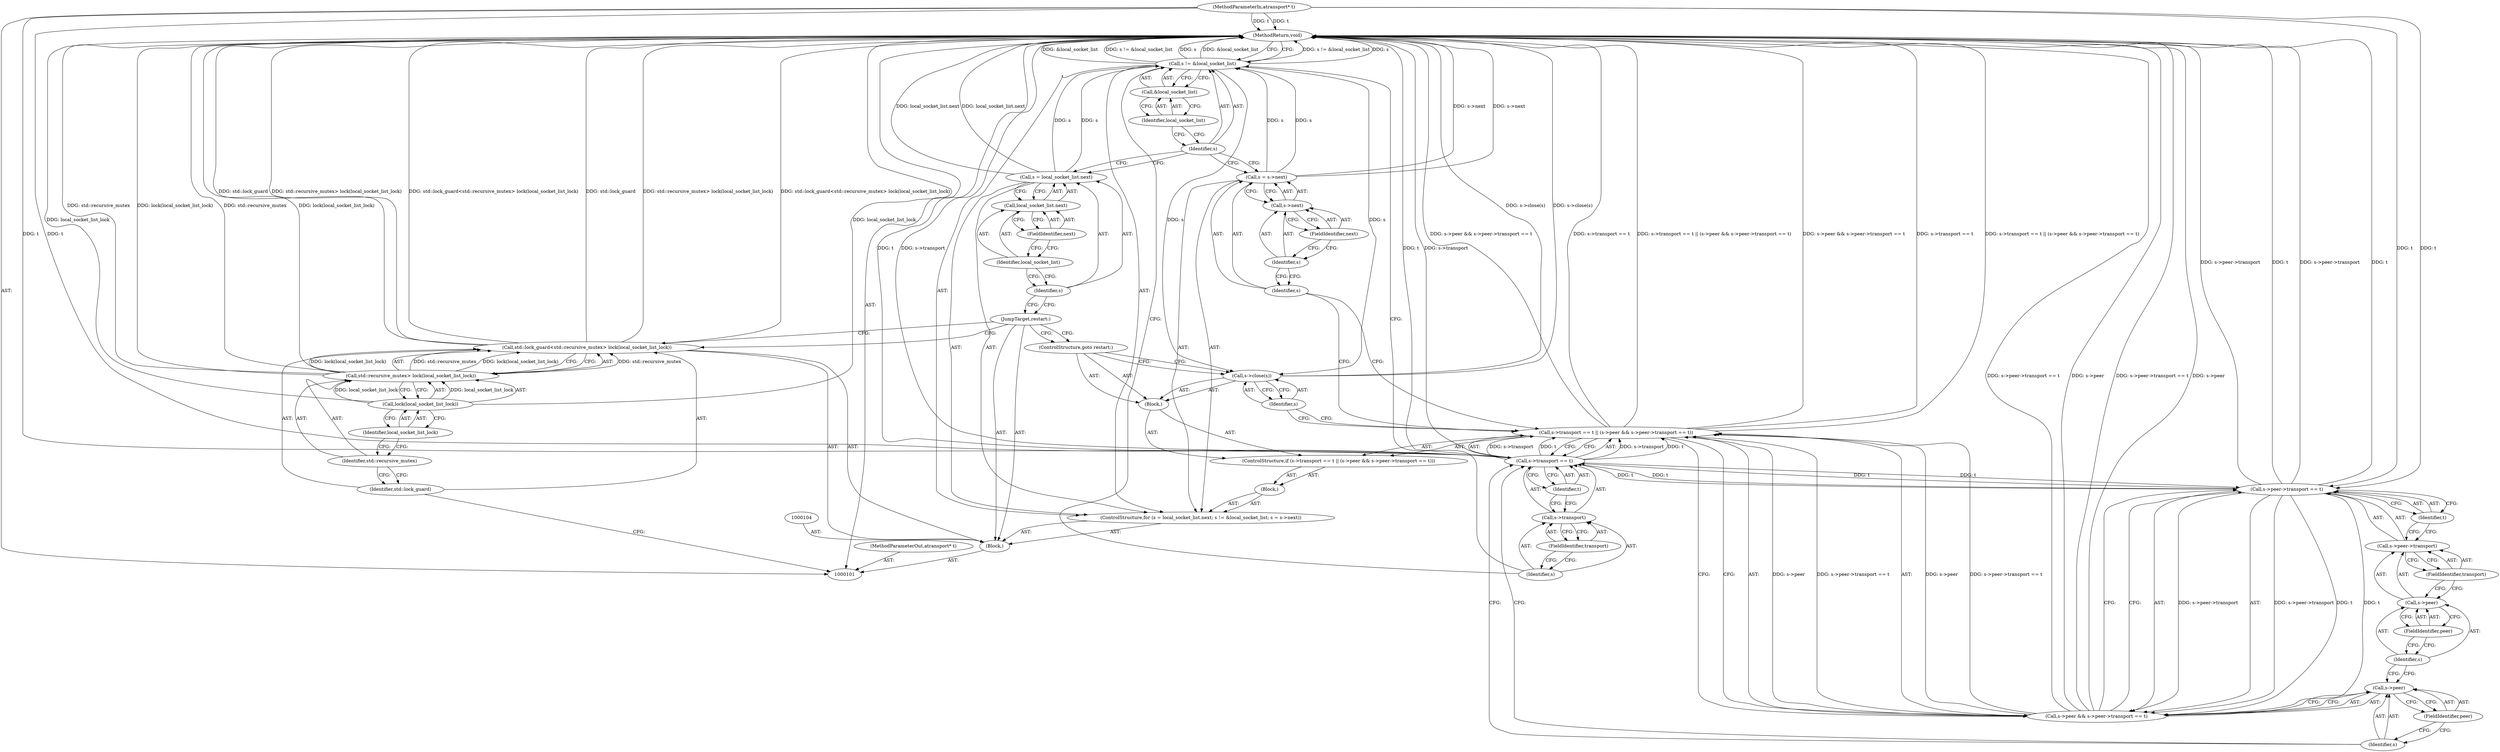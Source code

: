digraph "0_Android_014b01706cc64dc9c2ad94a96f62e07c058d0b5d" {
"1000150" [label="(MethodReturn,void)"];
"1000102" [label="(MethodParameterIn,atransport* t)"];
"1000213" [label="(MethodParameterOut,atransport* t)"];
"1000103" [label="(Block,)"];
"1000113" [label="(Call,s = local_socket_list.next)"];
"1000114" [label="(Identifier,s)"];
"1000115" [label="(Call,local_socket_list.next)"];
"1000116" [label="(Identifier,local_socket_list)"];
"1000117" [label="(FieldIdentifier,next)"];
"1000118" [label="(Call,s != &local_socket_list)"];
"1000119" [label="(Identifier,s)"];
"1000120" [label="(Call,&local_socket_list)"];
"1000121" [label="(Identifier,local_socket_list)"];
"1000112" [label="(ControlStructure,for (s = local_socket_list.next; s != &local_socket_list; s = s->next))"];
"1000122" [label="(Call,s = s->next)"];
"1000123" [label="(Identifier,s)"];
"1000124" [label="(Call,s->next)"];
"1000125" [label="(Identifier,s)"];
"1000126" [label="(FieldIdentifier,next)"];
"1000127" [label="(Block,)"];
"1000129" [label="(Call,s->transport == t || (s->peer && s->peer->transport == t))"];
"1000130" [label="(Call,s->transport == t)"];
"1000131" [label="(Call,s->transport)"];
"1000132" [label="(Identifier,s)"];
"1000133" [label="(FieldIdentifier,transport)"];
"1000134" [label="(Identifier,t)"];
"1000135" [label="(Call,s->peer && s->peer->transport == t)"];
"1000136" [label="(Call,s->peer)"];
"1000137" [label="(Identifier,s)"];
"1000138" [label="(FieldIdentifier,peer)"];
"1000139" [label="(Call,s->peer->transport == t)"];
"1000140" [label="(Call,s->peer->transport)"];
"1000141" [label="(Call,s->peer)"];
"1000142" [label="(Identifier,s)"];
"1000143" [label="(FieldIdentifier,peer)"];
"1000144" [label="(FieldIdentifier,transport)"];
"1000145" [label="(Identifier,t)"];
"1000146" [label="(Block,)"];
"1000128" [label="(ControlStructure,if (s->transport == t || (s->peer && s->peer->transport == t)))"];
"1000147" [label="(Call,s->close(s))"];
"1000148" [label="(Identifier,s)"];
"1000149" [label="(ControlStructure,goto restart;)"];
"1000107" [label="(Call,std::recursive_mutex> lock(local_socket_list_lock))"];
"1000108" [label="(Identifier,std::recursive_mutex)"];
"1000105" [label="(Call,std::lock_guard<std::recursive_mutex> lock(local_socket_list_lock))"];
"1000106" [label="(Identifier,std::lock_guard)"];
"1000109" [label="(Call,lock(local_socket_list_lock))"];
"1000110" [label="(Identifier,local_socket_list_lock)"];
"1000111" [label="(JumpTarget,restart:)"];
"1000150" -> "1000101"  [label="AST: "];
"1000150" -> "1000118"  [label="CFG: "];
"1000129" -> "1000150"  [label="DDG: s->transport == t"];
"1000129" -> "1000150"  [label="DDG: s->transport == t || (s->peer && s->peer->transport == t)"];
"1000129" -> "1000150"  [label="DDG: s->peer && s->peer->transport == t"];
"1000107" -> "1000150"  [label="DDG: std::recursive_mutex"];
"1000107" -> "1000150"  [label="DDG: lock(local_socket_list_lock)"];
"1000105" -> "1000150"  [label="DDG: std::recursive_mutex> lock(local_socket_list_lock)"];
"1000105" -> "1000150"  [label="DDG: std::lock_guard<std::recursive_mutex> lock(local_socket_list_lock)"];
"1000105" -> "1000150"  [label="DDG: std::lock_guard"];
"1000135" -> "1000150"  [label="DDG: s->peer->transport == t"];
"1000135" -> "1000150"  [label="DDG: s->peer"];
"1000139" -> "1000150"  [label="DDG: s->peer->transport"];
"1000139" -> "1000150"  [label="DDG: t"];
"1000113" -> "1000150"  [label="DDG: local_socket_list.next"];
"1000118" -> "1000150"  [label="DDG: s != &local_socket_list"];
"1000118" -> "1000150"  [label="DDG: s"];
"1000118" -> "1000150"  [label="DDG: &local_socket_list"];
"1000102" -> "1000150"  [label="DDG: t"];
"1000147" -> "1000150"  [label="DDG: s->close(s)"];
"1000130" -> "1000150"  [label="DDG: t"];
"1000130" -> "1000150"  [label="DDG: s->transport"];
"1000109" -> "1000150"  [label="DDG: local_socket_list_lock"];
"1000122" -> "1000150"  [label="DDG: s->next"];
"1000102" -> "1000101"  [label="AST: "];
"1000102" -> "1000150"  [label="DDG: t"];
"1000102" -> "1000130"  [label="DDG: t"];
"1000102" -> "1000139"  [label="DDG: t"];
"1000213" -> "1000101"  [label="AST: "];
"1000103" -> "1000101"  [label="AST: "];
"1000104" -> "1000103"  [label="AST: "];
"1000105" -> "1000103"  [label="AST: "];
"1000111" -> "1000103"  [label="AST: "];
"1000112" -> "1000103"  [label="AST: "];
"1000113" -> "1000112"  [label="AST: "];
"1000113" -> "1000115"  [label="CFG: "];
"1000114" -> "1000113"  [label="AST: "];
"1000115" -> "1000113"  [label="AST: "];
"1000119" -> "1000113"  [label="CFG: "];
"1000113" -> "1000150"  [label="DDG: local_socket_list.next"];
"1000113" -> "1000118"  [label="DDG: s"];
"1000114" -> "1000113"  [label="AST: "];
"1000114" -> "1000111"  [label="CFG: "];
"1000116" -> "1000114"  [label="CFG: "];
"1000115" -> "1000113"  [label="AST: "];
"1000115" -> "1000117"  [label="CFG: "];
"1000116" -> "1000115"  [label="AST: "];
"1000117" -> "1000115"  [label="AST: "];
"1000113" -> "1000115"  [label="CFG: "];
"1000116" -> "1000115"  [label="AST: "];
"1000116" -> "1000114"  [label="CFG: "];
"1000117" -> "1000116"  [label="CFG: "];
"1000117" -> "1000115"  [label="AST: "];
"1000117" -> "1000116"  [label="CFG: "];
"1000115" -> "1000117"  [label="CFG: "];
"1000118" -> "1000112"  [label="AST: "];
"1000118" -> "1000120"  [label="CFG: "];
"1000119" -> "1000118"  [label="AST: "];
"1000120" -> "1000118"  [label="AST: "];
"1000132" -> "1000118"  [label="CFG: "];
"1000150" -> "1000118"  [label="CFG: "];
"1000118" -> "1000150"  [label="DDG: s != &local_socket_list"];
"1000118" -> "1000150"  [label="DDG: s"];
"1000118" -> "1000150"  [label="DDG: &local_socket_list"];
"1000113" -> "1000118"  [label="DDG: s"];
"1000122" -> "1000118"  [label="DDG: s"];
"1000118" -> "1000147"  [label="DDG: s"];
"1000119" -> "1000118"  [label="AST: "];
"1000119" -> "1000113"  [label="CFG: "];
"1000119" -> "1000122"  [label="CFG: "];
"1000121" -> "1000119"  [label="CFG: "];
"1000120" -> "1000118"  [label="AST: "];
"1000120" -> "1000121"  [label="CFG: "];
"1000121" -> "1000120"  [label="AST: "];
"1000118" -> "1000120"  [label="CFG: "];
"1000121" -> "1000120"  [label="AST: "];
"1000121" -> "1000119"  [label="CFG: "];
"1000120" -> "1000121"  [label="CFG: "];
"1000112" -> "1000103"  [label="AST: "];
"1000113" -> "1000112"  [label="AST: "];
"1000118" -> "1000112"  [label="AST: "];
"1000122" -> "1000112"  [label="AST: "];
"1000127" -> "1000112"  [label="AST: "];
"1000122" -> "1000112"  [label="AST: "];
"1000122" -> "1000124"  [label="CFG: "];
"1000123" -> "1000122"  [label="AST: "];
"1000124" -> "1000122"  [label="AST: "];
"1000119" -> "1000122"  [label="CFG: "];
"1000122" -> "1000150"  [label="DDG: s->next"];
"1000122" -> "1000118"  [label="DDG: s"];
"1000123" -> "1000122"  [label="AST: "];
"1000123" -> "1000129"  [label="CFG: "];
"1000125" -> "1000123"  [label="CFG: "];
"1000124" -> "1000122"  [label="AST: "];
"1000124" -> "1000126"  [label="CFG: "];
"1000125" -> "1000124"  [label="AST: "];
"1000126" -> "1000124"  [label="AST: "];
"1000122" -> "1000124"  [label="CFG: "];
"1000125" -> "1000124"  [label="AST: "];
"1000125" -> "1000123"  [label="CFG: "];
"1000126" -> "1000125"  [label="CFG: "];
"1000126" -> "1000124"  [label="AST: "];
"1000126" -> "1000125"  [label="CFG: "];
"1000124" -> "1000126"  [label="CFG: "];
"1000127" -> "1000112"  [label="AST: "];
"1000128" -> "1000127"  [label="AST: "];
"1000129" -> "1000128"  [label="AST: "];
"1000129" -> "1000130"  [label="CFG: "];
"1000129" -> "1000135"  [label="CFG: "];
"1000130" -> "1000129"  [label="AST: "];
"1000135" -> "1000129"  [label="AST: "];
"1000148" -> "1000129"  [label="CFG: "];
"1000123" -> "1000129"  [label="CFG: "];
"1000129" -> "1000150"  [label="DDG: s->transport == t"];
"1000129" -> "1000150"  [label="DDG: s->transport == t || (s->peer && s->peer->transport == t)"];
"1000129" -> "1000150"  [label="DDG: s->peer && s->peer->transport == t"];
"1000130" -> "1000129"  [label="DDG: s->transport"];
"1000130" -> "1000129"  [label="DDG: t"];
"1000135" -> "1000129"  [label="DDG: s->peer"];
"1000135" -> "1000129"  [label="DDG: s->peer->transport == t"];
"1000130" -> "1000129"  [label="AST: "];
"1000130" -> "1000134"  [label="CFG: "];
"1000131" -> "1000130"  [label="AST: "];
"1000134" -> "1000130"  [label="AST: "];
"1000137" -> "1000130"  [label="CFG: "];
"1000129" -> "1000130"  [label="CFG: "];
"1000130" -> "1000150"  [label="DDG: t"];
"1000130" -> "1000150"  [label="DDG: s->transport"];
"1000130" -> "1000129"  [label="DDG: s->transport"];
"1000130" -> "1000129"  [label="DDG: t"];
"1000139" -> "1000130"  [label="DDG: t"];
"1000102" -> "1000130"  [label="DDG: t"];
"1000130" -> "1000139"  [label="DDG: t"];
"1000131" -> "1000130"  [label="AST: "];
"1000131" -> "1000133"  [label="CFG: "];
"1000132" -> "1000131"  [label="AST: "];
"1000133" -> "1000131"  [label="AST: "];
"1000134" -> "1000131"  [label="CFG: "];
"1000132" -> "1000131"  [label="AST: "];
"1000132" -> "1000118"  [label="CFG: "];
"1000133" -> "1000132"  [label="CFG: "];
"1000133" -> "1000131"  [label="AST: "];
"1000133" -> "1000132"  [label="CFG: "];
"1000131" -> "1000133"  [label="CFG: "];
"1000134" -> "1000130"  [label="AST: "];
"1000134" -> "1000131"  [label="CFG: "];
"1000130" -> "1000134"  [label="CFG: "];
"1000135" -> "1000129"  [label="AST: "];
"1000135" -> "1000136"  [label="CFG: "];
"1000135" -> "1000139"  [label="CFG: "];
"1000136" -> "1000135"  [label="AST: "];
"1000139" -> "1000135"  [label="AST: "];
"1000129" -> "1000135"  [label="CFG: "];
"1000135" -> "1000150"  [label="DDG: s->peer->transport == t"];
"1000135" -> "1000150"  [label="DDG: s->peer"];
"1000135" -> "1000129"  [label="DDG: s->peer"];
"1000135" -> "1000129"  [label="DDG: s->peer->transport == t"];
"1000139" -> "1000135"  [label="DDG: s->peer->transport"];
"1000139" -> "1000135"  [label="DDG: t"];
"1000136" -> "1000135"  [label="AST: "];
"1000136" -> "1000138"  [label="CFG: "];
"1000137" -> "1000136"  [label="AST: "];
"1000138" -> "1000136"  [label="AST: "];
"1000142" -> "1000136"  [label="CFG: "];
"1000135" -> "1000136"  [label="CFG: "];
"1000137" -> "1000136"  [label="AST: "];
"1000137" -> "1000130"  [label="CFG: "];
"1000138" -> "1000137"  [label="CFG: "];
"1000138" -> "1000136"  [label="AST: "];
"1000138" -> "1000137"  [label="CFG: "];
"1000136" -> "1000138"  [label="CFG: "];
"1000139" -> "1000135"  [label="AST: "];
"1000139" -> "1000145"  [label="CFG: "];
"1000140" -> "1000139"  [label="AST: "];
"1000145" -> "1000139"  [label="AST: "];
"1000135" -> "1000139"  [label="CFG: "];
"1000139" -> "1000150"  [label="DDG: s->peer->transport"];
"1000139" -> "1000150"  [label="DDG: t"];
"1000139" -> "1000130"  [label="DDG: t"];
"1000139" -> "1000135"  [label="DDG: s->peer->transport"];
"1000139" -> "1000135"  [label="DDG: t"];
"1000130" -> "1000139"  [label="DDG: t"];
"1000102" -> "1000139"  [label="DDG: t"];
"1000140" -> "1000139"  [label="AST: "];
"1000140" -> "1000144"  [label="CFG: "];
"1000141" -> "1000140"  [label="AST: "];
"1000144" -> "1000140"  [label="AST: "];
"1000145" -> "1000140"  [label="CFG: "];
"1000141" -> "1000140"  [label="AST: "];
"1000141" -> "1000143"  [label="CFG: "];
"1000142" -> "1000141"  [label="AST: "];
"1000143" -> "1000141"  [label="AST: "];
"1000144" -> "1000141"  [label="CFG: "];
"1000142" -> "1000141"  [label="AST: "];
"1000142" -> "1000136"  [label="CFG: "];
"1000143" -> "1000142"  [label="CFG: "];
"1000143" -> "1000141"  [label="AST: "];
"1000143" -> "1000142"  [label="CFG: "];
"1000141" -> "1000143"  [label="CFG: "];
"1000144" -> "1000140"  [label="AST: "];
"1000144" -> "1000141"  [label="CFG: "];
"1000140" -> "1000144"  [label="CFG: "];
"1000145" -> "1000139"  [label="AST: "];
"1000145" -> "1000140"  [label="CFG: "];
"1000139" -> "1000145"  [label="CFG: "];
"1000146" -> "1000128"  [label="AST: "];
"1000147" -> "1000146"  [label="AST: "];
"1000149" -> "1000146"  [label="AST: "];
"1000128" -> "1000127"  [label="AST: "];
"1000129" -> "1000128"  [label="AST: "];
"1000146" -> "1000128"  [label="AST: "];
"1000147" -> "1000146"  [label="AST: "];
"1000147" -> "1000148"  [label="CFG: "];
"1000148" -> "1000147"  [label="AST: "];
"1000149" -> "1000147"  [label="CFG: "];
"1000147" -> "1000150"  [label="DDG: s->close(s)"];
"1000118" -> "1000147"  [label="DDG: s"];
"1000148" -> "1000147"  [label="AST: "];
"1000148" -> "1000129"  [label="CFG: "];
"1000147" -> "1000148"  [label="CFG: "];
"1000149" -> "1000146"  [label="AST: "];
"1000149" -> "1000147"  [label="CFG: "];
"1000111" -> "1000149"  [label="CFG: "];
"1000107" -> "1000105"  [label="AST: "];
"1000107" -> "1000109"  [label="CFG: "];
"1000108" -> "1000107"  [label="AST: "];
"1000109" -> "1000107"  [label="AST: "];
"1000105" -> "1000107"  [label="CFG: "];
"1000107" -> "1000150"  [label="DDG: std::recursive_mutex"];
"1000107" -> "1000150"  [label="DDG: lock(local_socket_list_lock)"];
"1000107" -> "1000105"  [label="DDG: std::recursive_mutex"];
"1000107" -> "1000105"  [label="DDG: lock(local_socket_list_lock)"];
"1000109" -> "1000107"  [label="DDG: local_socket_list_lock"];
"1000108" -> "1000107"  [label="AST: "];
"1000108" -> "1000106"  [label="CFG: "];
"1000110" -> "1000108"  [label="CFG: "];
"1000105" -> "1000103"  [label="AST: "];
"1000105" -> "1000107"  [label="CFG: "];
"1000106" -> "1000105"  [label="AST: "];
"1000107" -> "1000105"  [label="AST: "];
"1000111" -> "1000105"  [label="CFG: "];
"1000105" -> "1000150"  [label="DDG: std::recursive_mutex> lock(local_socket_list_lock)"];
"1000105" -> "1000150"  [label="DDG: std::lock_guard<std::recursive_mutex> lock(local_socket_list_lock)"];
"1000105" -> "1000150"  [label="DDG: std::lock_guard"];
"1000107" -> "1000105"  [label="DDG: std::recursive_mutex"];
"1000107" -> "1000105"  [label="DDG: lock(local_socket_list_lock)"];
"1000106" -> "1000105"  [label="AST: "];
"1000106" -> "1000101"  [label="CFG: "];
"1000108" -> "1000106"  [label="CFG: "];
"1000109" -> "1000107"  [label="AST: "];
"1000109" -> "1000110"  [label="CFG: "];
"1000110" -> "1000109"  [label="AST: "];
"1000107" -> "1000109"  [label="CFG: "];
"1000109" -> "1000150"  [label="DDG: local_socket_list_lock"];
"1000109" -> "1000107"  [label="DDG: local_socket_list_lock"];
"1000110" -> "1000109"  [label="AST: "];
"1000110" -> "1000108"  [label="CFG: "];
"1000109" -> "1000110"  [label="CFG: "];
"1000111" -> "1000103"  [label="AST: "];
"1000111" -> "1000105"  [label="CFG: "];
"1000111" -> "1000149"  [label="CFG: "];
"1000114" -> "1000111"  [label="CFG: "];
}
